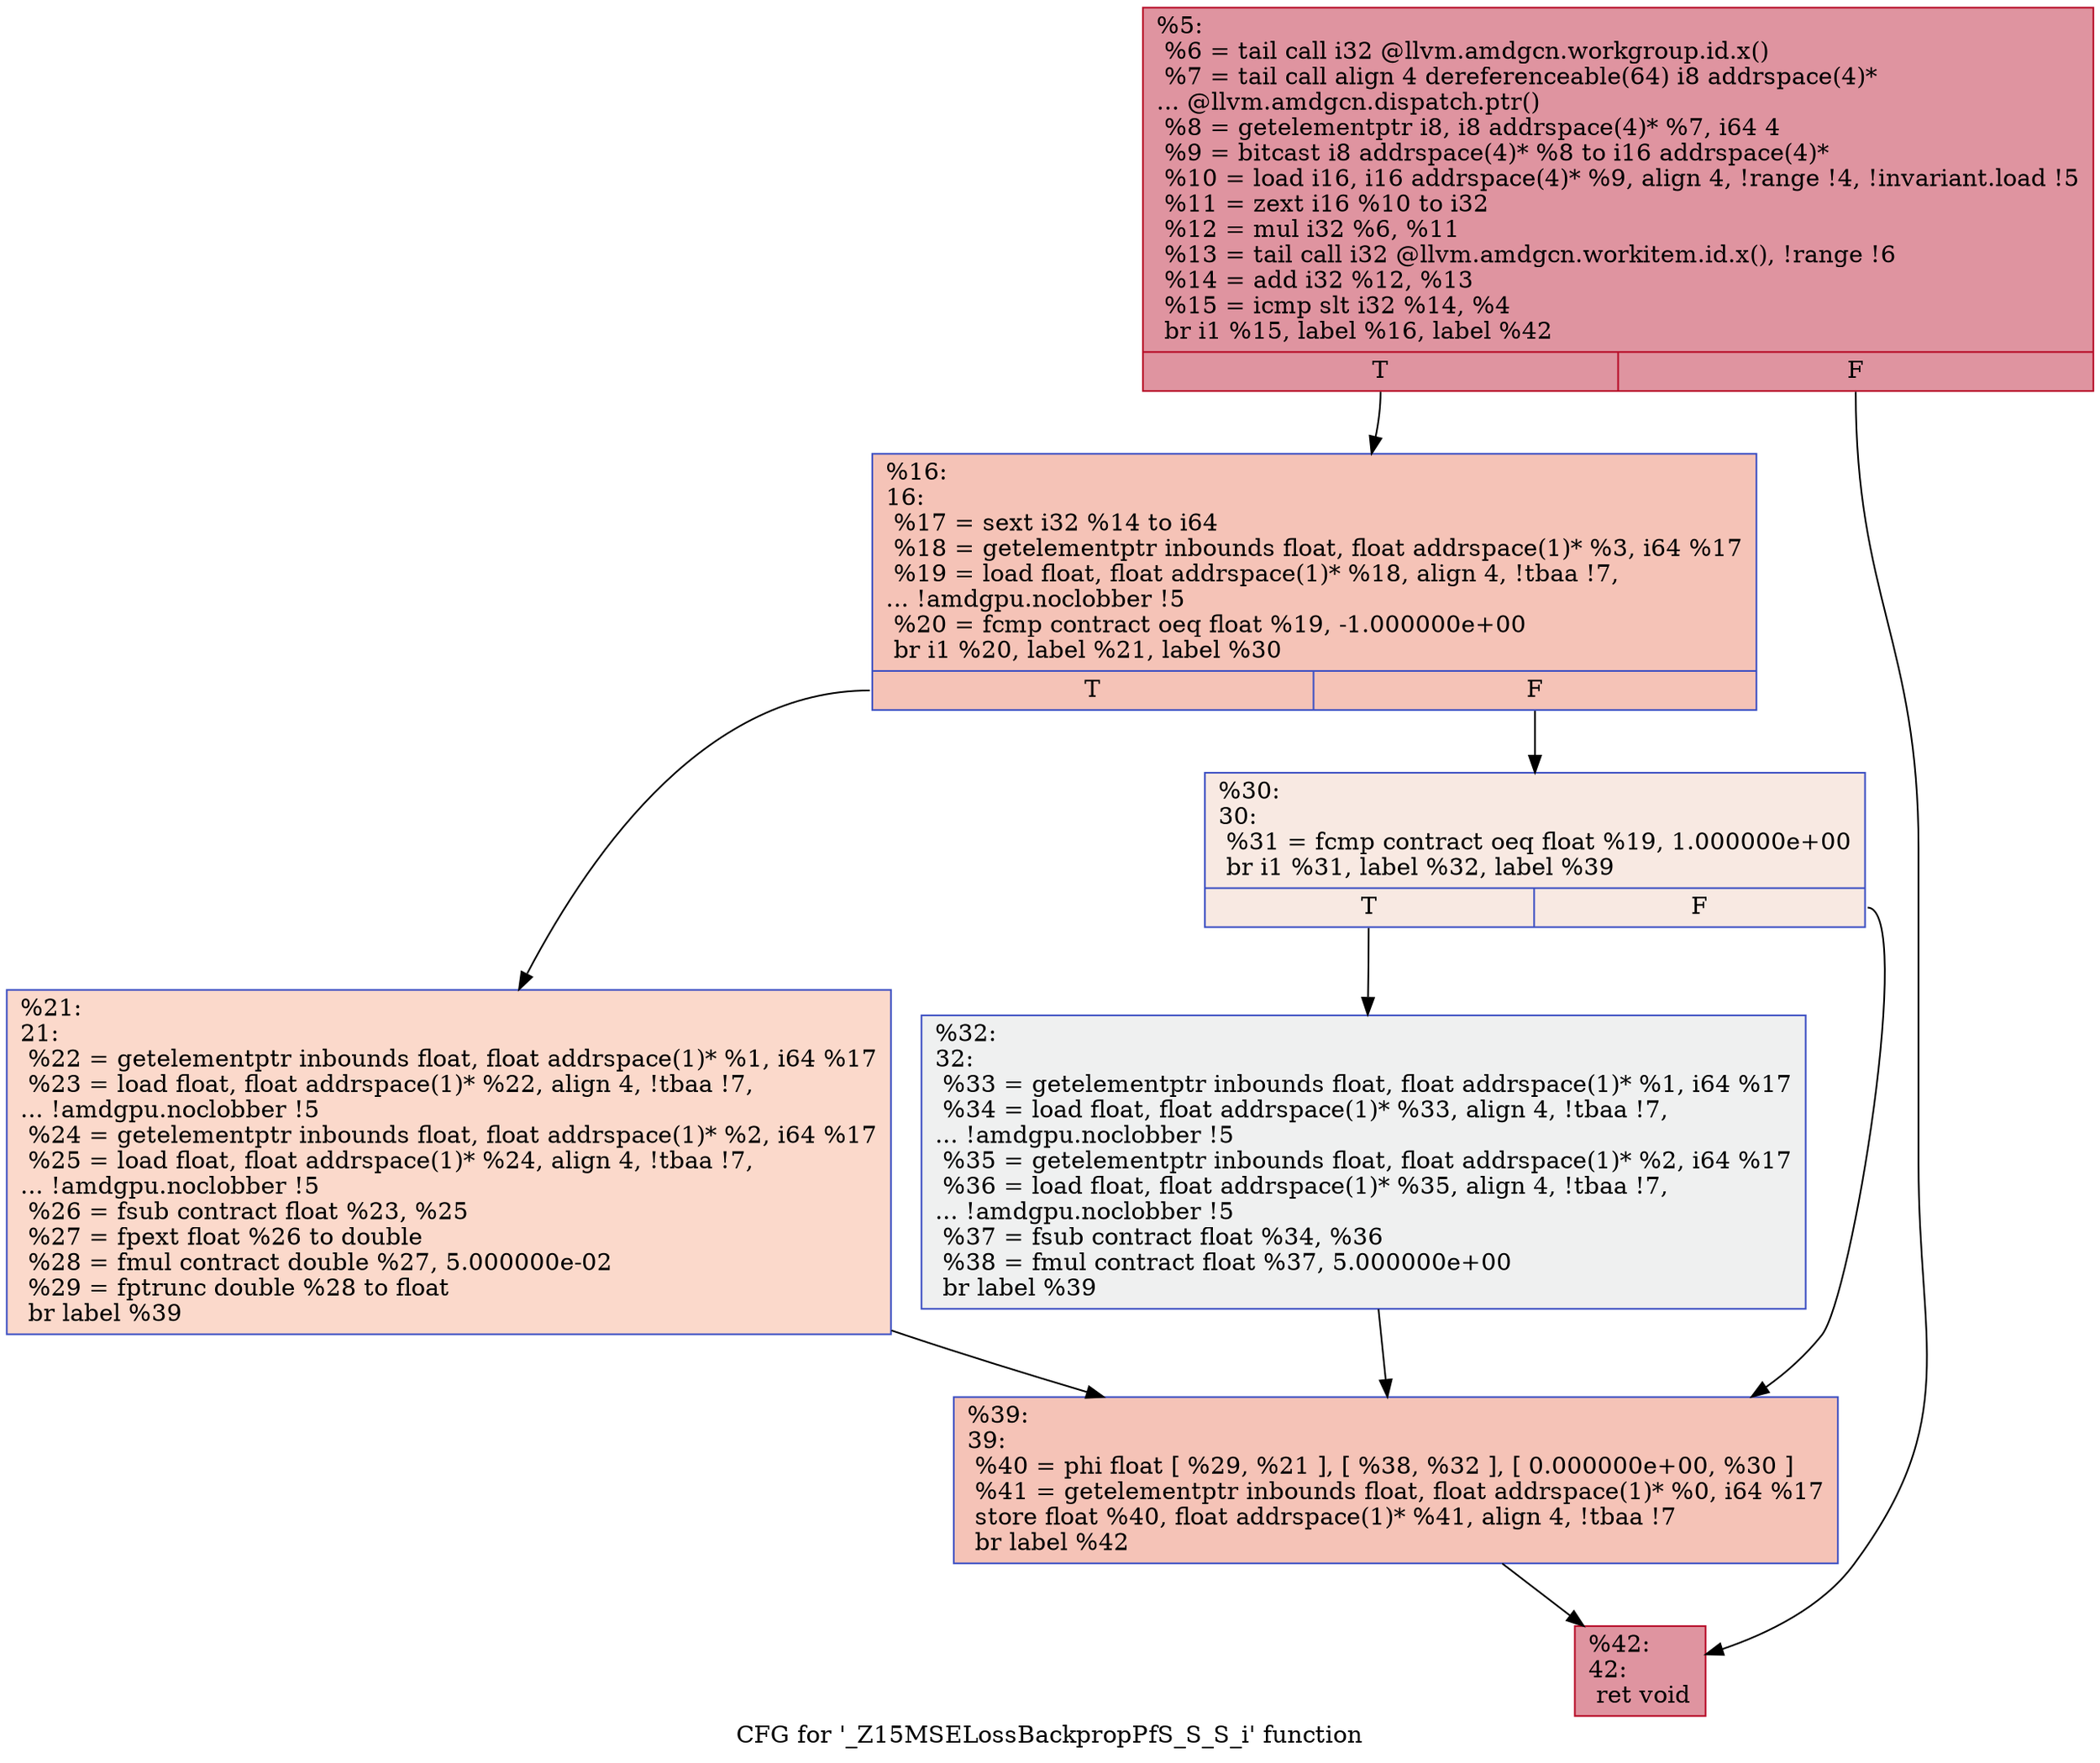 digraph "CFG for '_Z15MSELossBackpropPfS_S_S_i' function" {
	label="CFG for '_Z15MSELossBackpropPfS_S_S_i' function";

	Node0x6021680 [shape=record,color="#b70d28ff", style=filled, fillcolor="#b70d2870",label="{%5:\l  %6 = tail call i32 @llvm.amdgcn.workgroup.id.x()\l  %7 = tail call align 4 dereferenceable(64) i8 addrspace(4)*\l... @llvm.amdgcn.dispatch.ptr()\l  %8 = getelementptr i8, i8 addrspace(4)* %7, i64 4\l  %9 = bitcast i8 addrspace(4)* %8 to i16 addrspace(4)*\l  %10 = load i16, i16 addrspace(4)* %9, align 4, !range !4, !invariant.load !5\l  %11 = zext i16 %10 to i32\l  %12 = mul i32 %6, %11\l  %13 = tail call i32 @llvm.amdgcn.workitem.id.x(), !range !6\l  %14 = add i32 %12, %13\l  %15 = icmp slt i32 %14, %4\l  br i1 %15, label %16, label %42\l|{<s0>T|<s1>F}}"];
	Node0x6021680:s0 -> Node0x6023540;
	Node0x6021680:s1 -> Node0x60235d0;
	Node0x6023540 [shape=record,color="#3d50c3ff", style=filled, fillcolor="#e8765c70",label="{%16:\l16:                                               \l  %17 = sext i32 %14 to i64\l  %18 = getelementptr inbounds float, float addrspace(1)* %3, i64 %17\l  %19 = load float, float addrspace(1)* %18, align 4, !tbaa !7,\l... !amdgpu.noclobber !5\l  %20 = fcmp contract oeq float %19, -1.000000e+00\l  br i1 %20, label %21, label %30\l|{<s0>T|<s1>F}}"];
	Node0x6023540:s0 -> Node0x6024ba0;
	Node0x6023540:s1 -> Node0x6024c30;
	Node0x6024ba0 [shape=record,color="#3d50c3ff", style=filled, fillcolor="#f7a88970",label="{%21:\l21:                                               \l  %22 = getelementptr inbounds float, float addrspace(1)* %1, i64 %17\l  %23 = load float, float addrspace(1)* %22, align 4, !tbaa !7,\l... !amdgpu.noclobber !5\l  %24 = getelementptr inbounds float, float addrspace(1)* %2, i64 %17\l  %25 = load float, float addrspace(1)* %24, align 4, !tbaa !7,\l... !amdgpu.noclobber !5\l  %26 = fsub contract float %23, %25\l  %27 = fpext float %26 to double\l  %28 = fmul contract double %27, 5.000000e-02\l  %29 = fptrunc double %28 to float\l  br label %39\l}"];
	Node0x6024ba0 -> Node0x6025820;
	Node0x6024c30 [shape=record,color="#3d50c3ff", style=filled, fillcolor="#efcebd70",label="{%30:\l30:                                               \l  %31 = fcmp contract oeq float %19, 1.000000e+00\l  br i1 %31, label %32, label %39\l|{<s0>T|<s1>F}}"];
	Node0x6024c30:s0 -> Node0x60259b0;
	Node0x6024c30:s1 -> Node0x6025820;
	Node0x60259b0 [shape=record,color="#3d50c3ff", style=filled, fillcolor="#dbdcde70",label="{%32:\l32:                                               \l  %33 = getelementptr inbounds float, float addrspace(1)* %1, i64 %17\l  %34 = load float, float addrspace(1)* %33, align 4, !tbaa !7,\l... !amdgpu.noclobber !5\l  %35 = getelementptr inbounds float, float addrspace(1)* %2, i64 %17\l  %36 = load float, float addrspace(1)* %35, align 4, !tbaa !7,\l... !amdgpu.noclobber !5\l  %37 = fsub contract float %34, %36\l  %38 = fmul contract float %37, 5.000000e+00\l  br label %39\l}"];
	Node0x60259b0 -> Node0x6025820;
	Node0x6025820 [shape=record,color="#3d50c3ff", style=filled, fillcolor="#e8765c70",label="{%39:\l39:                                               \l  %40 = phi float [ %29, %21 ], [ %38, %32 ], [ 0.000000e+00, %30 ]\l  %41 = getelementptr inbounds float, float addrspace(1)* %0, i64 %17\l  store float %40, float addrspace(1)* %41, align 4, !tbaa !7\l  br label %42\l}"];
	Node0x6025820 -> Node0x60235d0;
	Node0x60235d0 [shape=record,color="#b70d28ff", style=filled, fillcolor="#b70d2870",label="{%42:\l42:                                               \l  ret void\l}"];
}
